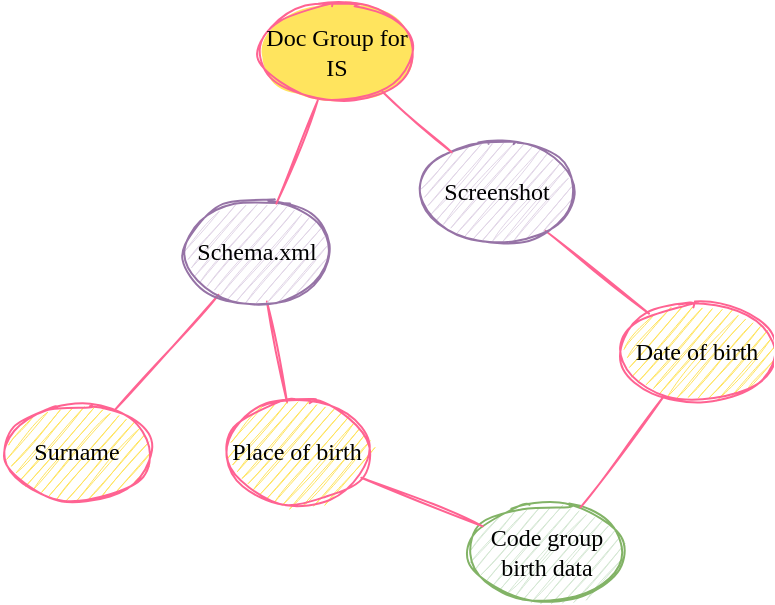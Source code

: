 <mxfile version="13.6.2" type="device"><diagram name="Page-1" id="42789a77-a242-8287-6e28-9cd8cfd52e62"><mxGraphModel dx="932" dy="666" grid="1" gridSize="10" guides="1" tooltips="1" connect="1" arrows="1" fold="1" page="1" pageScale="1" pageWidth="1100" pageHeight="850" math="0" shadow="0"><root><mxCell id="0"/><mxCell id="1" parent="0"/><mxCell id="1ea317790d2ca983-22" value="" style="edgeStyle=none;rounded=1;html=1;labelBackgroundColor=none;startArrow=none;startFill=0;startSize=5;endArrow=none;endFill=0;endSize=5;jettySize=auto;orthogonalLoop=1;strokeWidth=1;fontFamily=Comic Sans MS;fontSize=12;sketch=1;shadow=0;strokeColor=#FF6392;" parent="1" source="1ea317790d2ca983-6" target="prq3hRFHYhEuVS61uPiG-2" edge="1"><mxGeometry relative="1" as="geometry"/></mxCell><mxCell id="1ea317790d2ca983-6" value="Screenshot" style="ellipse;whiteSpace=wrap;html=1;rounded=0;shadow=0;comic=0;labelBackgroundColor=none;strokeWidth=1;fontFamily=Comic Sans MS;fontSize=12;align=center;sketch=1;fillColor=#e1d5e7;strokeColor=#9673a6;" parent="1" vertex="1"><mxGeometry x="430" y="320" width="75" height="50" as="geometry"/></mxCell><mxCell id="NvuCMdMbBBOmoYXRhfyn-1" value="Doc Group for IS" style="ellipse;whiteSpace=wrap;html=1;rounded=0;shadow=0;comic=0;labelBackgroundColor=none;strokeWidth=1;fontFamily=Comic Sans MS;fontSize=12;align=center;fillColor=#FFE45E;sketch=1;fillStyle=solid;strokeColor=#FF6392;" parent="1" vertex="1"><mxGeometry x="350" y="250" width="75" height="50" as="geometry"/></mxCell><mxCell id="ACYJ0EaWshm9Af10iNYx-2" value="" style="edgeStyle=none;rounded=1;html=1;labelBackgroundColor=none;startArrow=none;startFill=0;startSize=5;endArrow=none;endFill=0;endSize=5;jettySize=auto;orthogonalLoop=1;strokeWidth=1;fontFamily=Comic Sans MS;fontSize=12;sketch=1;shadow=0;strokeColor=#FF6392;" parent="1" source="1ea317790d2ca983-6" target="NvuCMdMbBBOmoYXRhfyn-1" edge="1"><mxGeometry relative="1" as="geometry"><mxPoint x="330.192" y="285.097" as="sourcePoint"/><mxPoint x="409.867" y="214.933" as="targetPoint"/></mxGeometry></mxCell><mxCell id="ACYJ0EaWshm9Af10iNYx-6" value="" style="edgeStyle=none;rounded=0;orthogonalLoop=1;jettySize=auto;html=1;endArrow=none;endFill=0;sketch=1;strokeColor=#FF6392;" parent="1" source="ACYJ0EaWshm9Af10iNYx-4" target="2" edge="1"><mxGeometry relative="1" as="geometry"/></mxCell><mxCell id="ACYJ0EaWshm9Af10iNYx-8" value="" style="edgeStyle=none;rounded=0;orthogonalLoop=1;jettySize=auto;html=1;endArrow=none;endFill=0;sketch=1;strokeColor=#FF6392;" parent="1" source="ACYJ0EaWshm9Af10iNYx-4" target="ACYJ0EaWshm9Af10iNYx-7" edge="1"><mxGeometry relative="1" as="geometry"/></mxCell><mxCell id="ACYJ0EaWshm9Af10iNYx-4" value="Schema.xml" style="ellipse;whiteSpace=wrap;html=1;rounded=0;shadow=0;comic=0;labelBackgroundColor=none;strokeWidth=1;fontFamily=Comic Sans MS;fontSize=12;align=center;sketch=1;fillColor=#e1d5e7;strokeColor=#9673a6;" parent="1" vertex="1"><mxGeometry x="310" y="350" width="75" height="50" as="geometry"/></mxCell><mxCell id="ACYJ0EaWshm9Af10iNYx-5" style="edgeStyle=none;rounded=0;sketch=1;orthogonalLoop=1;jettySize=auto;html=1;shadow=0;strokeColor=#FF6392;fontFamily=Comic Sans MS;endArrow=none;endFill=0;" parent="1" source="NvuCMdMbBBOmoYXRhfyn-1" target="ACYJ0EaWshm9Af10iNYx-4" edge="1"><mxGeometry relative="1" as="geometry"><mxPoint x="300.309" y="145.156" as="sourcePoint"/><mxPoint x="334.715" y="114.856" as="targetPoint"/></mxGeometry></mxCell><mxCell id="2" value="Place of birth" style="ellipse;whiteSpace=wrap;html=1;rounded=0;shadow=0;comic=0;labelBackgroundColor=none;strokeWidth=1;fontFamily=Comic Sans MS;fontSize=12;align=center;sketch=1;fillColor=#FFE45E;strokeColor=#FF6392;" parent="1" vertex="1"><mxGeometry x="330" y="450" width="75" height="50" as="geometry"/></mxCell><mxCell id="ACYJ0EaWshm9Af10iNYx-7" value="Surname" style="ellipse;whiteSpace=wrap;html=1;rounded=0;shadow=0;comic=0;labelBackgroundColor=none;strokeWidth=1;fontFamily=Comic Sans MS;fontSize=12;align=center;sketch=1;fillColor=#FFE45E;strokeColor=#FF6392;" parent="1" vertex="1"><mxGeometry x="220" y="450" width="75" height="50" as="geometry"/></mxCell><mxCell id="prq3hRFHYhEuVS61uPiG-2" value="&lt;span&gt;Date of birth&lt;/span&gt;" style="ellipse;whiteSpace=wrap;html=1;rounded=0;shadow=0;comic=0;labelBackgroundColor=none;strokeWidth=1;fontFamily=Comic Sans MS;fontSize=12;align=center;sketch=1;fillStyle=hachure;fillColor=#FFE45E;strokeColor=#FF6392;" vertex="1" parent="1"><mxGeometry x="530" y="400" width="75" height="50" as="geometry"/></mxCell><mxCell id="prq3hRFHYhEuVS61uPiG-3" value="Code group birth data" style="ellipse;whiteSpace=wrap;html=1;rounded=0;shadow=0;comic=0;labelBackgroundColor=none;strokeWidth=1;fontFamily=Comic Sans MS;fontSize=12;align=center;sketch=1;fillColor=#d5e8d4;strokeColor=#82b366;" vertex="1" parent="1"><mxGeometry x="455" y="500" width="75" height="50" as="geometry"/></mxCell><mxCell id="prq3hRFHYhEuVS61uPiG-5" value="" style="edgeStyle=none;rounded=1;html=1;labelBackgroundColor=none;startArrow=none;startFill=0;startSize=5;endArrow=none;endFill=0;endSize=5;jettySize=auto;orthogonalLoop=1;strokeWidth=1;fontFamily=Comic Sans MS;fontSize=12;sketch=1;shadow=0;strokeColor=#FF6392;" edge="1" parent="1" source="2" target="prq3hRFHYhEuVS61uPiG-3"><mxGeometry relative="1" as="geometry"><mxPoint x="501.507" y="374.206" as="sourcePoint"/><mxPoint x="553.493" y="415.794" as="targetPoint"/></mxGeometry></mxCell><mxCell id="prq3hRFHYhEuVS61uPiG-6" value="" style="edgeStyle=none;rounded=1;html=1;labelBackgroundColor=none;startArrow=none;startFill=0;startSize=5;endArrow=none;endFill=0;endSize=5;jettySize=auto;orthogonalLoop=1;strokeWidth=1;fontFamily=Comic Sans MS;fontSize=12;sketch=1;shadow=0;strokeColor=#FF6392;" edge="1" parent="1" source="prq3hRFHYhEuVS61uPiG-2" target="prq3hRFHYhEuVS61uPiG-3"><mxGeometry relative="1" as="geometry"><mxPoint x="406.382" y="500.945" as="sourcePoint"/><mxPoint x="473.786" y="538.92" as="targetPoint"/></mxGeometry></mxCell></root></mxGraphModel></diagram></mxfile>